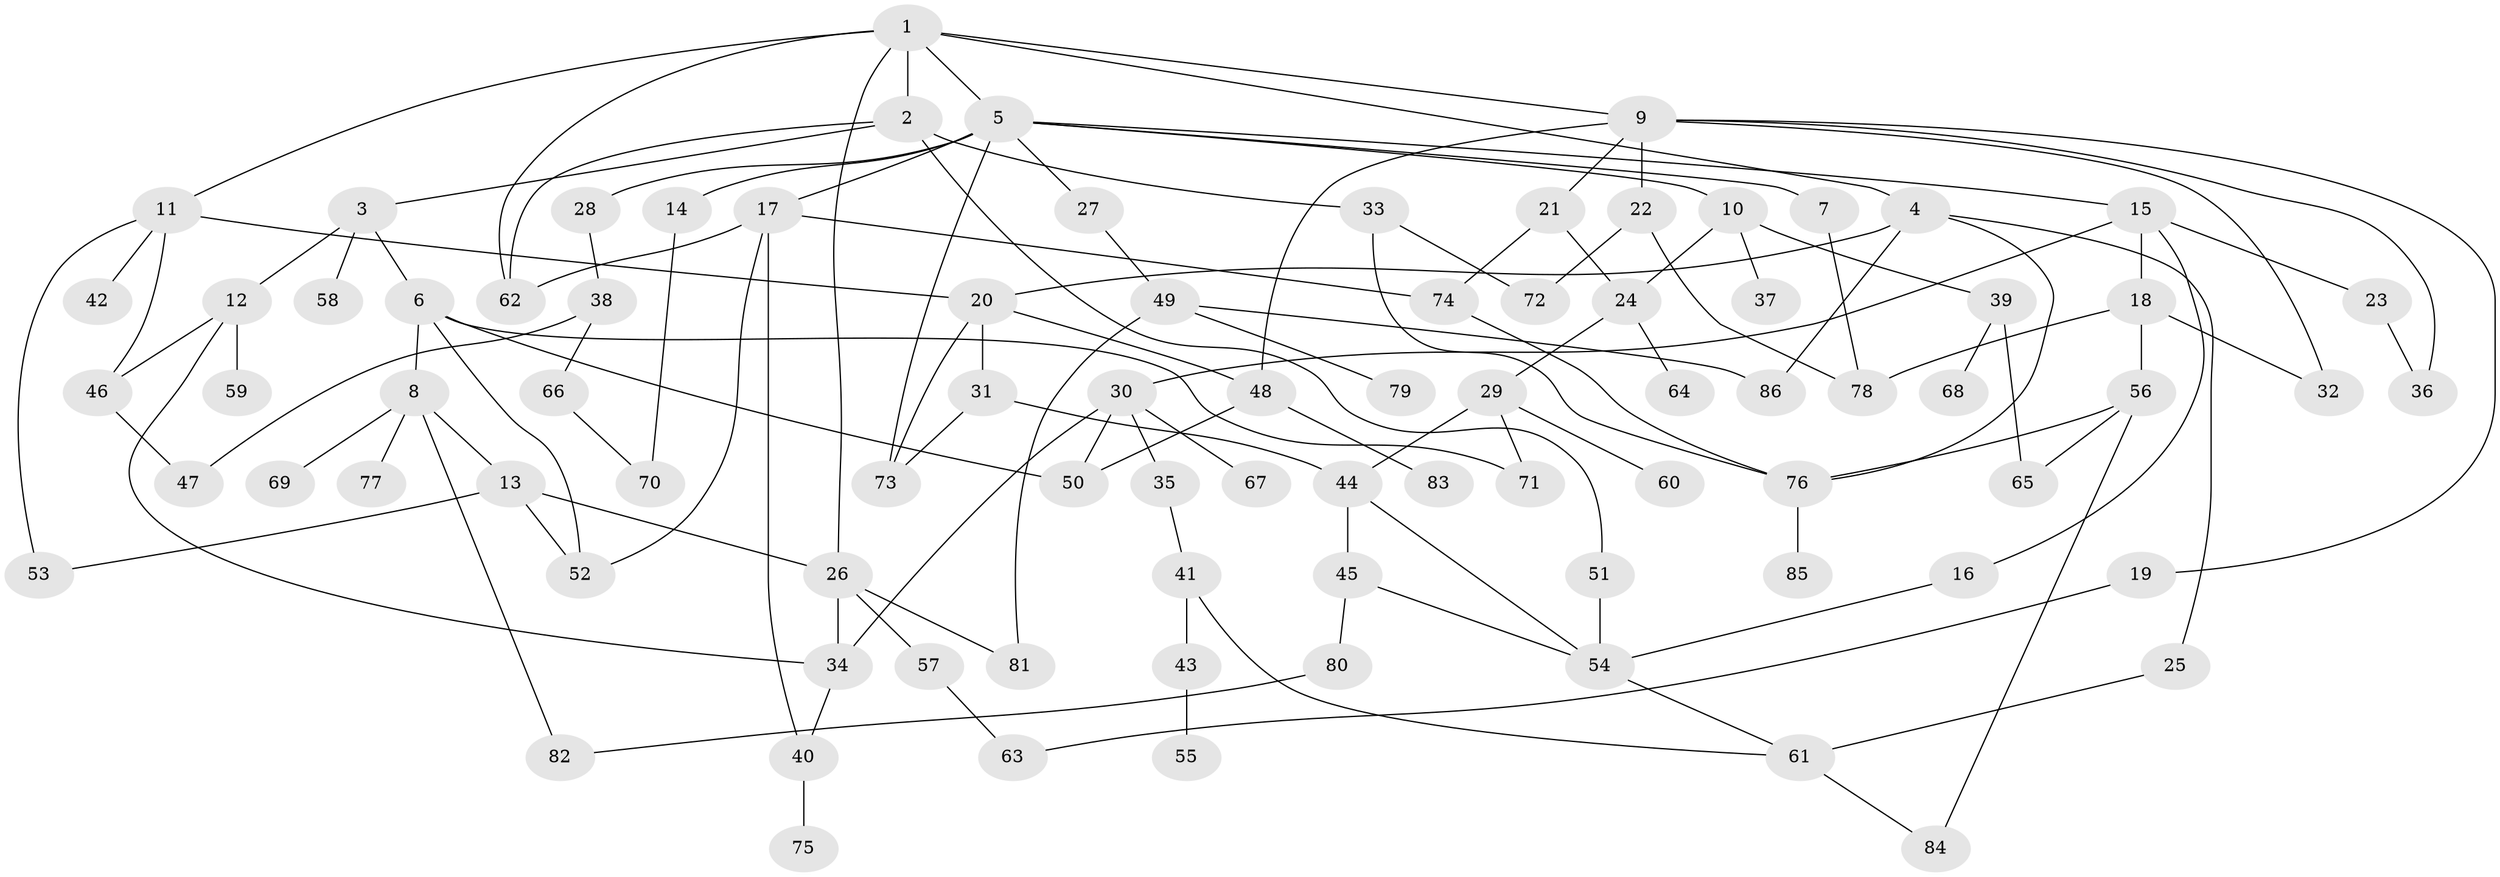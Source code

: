 // Generated by graph-tools (version 1.1) at 2025/10/02/27/25 16:10:51]
// undirected, 86 vertices, 126 edges
graph export_dot {
graph [start="1"]
  node [color=gray90,style=filled];
  1;
  2;
  3;
  4;
  5;
  6;
  7;
  8;
  9;
  10;
  11;
  12;
  13;
  14;
  15;
  16;
  17;
  18;
  19;
  20;
  21;
  22;
  23;
  24;
  25;
  26;
  27;
  28;
  29;
  30;
  31;
  32;
  33;
  34;
  35;
  36;
  37;
  38;
  39;
  40;
  41;
  42;
  43;
  44;
  45;
  46;
  47;
  48;
  49;
  50;
  51;
  52;
  53;
  54;
  55;
  56;
  57;
  58;
  59;
  60;
  61;
  62;
  63;
  64;
  65;
  66;
  67;
  68;
  69;
  70;
  71;
  72;
  73;
  74;
  75;
  76;
  77;
  78;
  79;
  80;
  81;
  82;
  83;
  84;
  85;
  86;
  1 -- 2;
  1 -- 4;
  1 -- 5;
  1 -- 9;
  1 -- 11;
  1 -- 26;
  1 -- 62;
  2 -- 3;
  2 -- 33;
  2 -- 51;
  2 -- 62;
  3 -- 6;
  3 -- 12;
  3 -- 58;
  4 -- 20;
  4 -- 25;
  4 -- 76;
  4 -- 86;
  5 -- 7;
  5 -- 10;
  5 -- 14;
  5 -- 15;
  5 -- 17;
  5 -- 27;
  5 -- 28;
  5 -- 73;
  6 -- 8;
  6 -- 52;
  6 -- 71;
  6 -- 50;
  7 -- 78;
  8 -- 13;
  8 -- 69;
  8 -- 77;
  8 -- 82;
  9 -- 19;
  9 -- 21;
  9 -- 22;
  9 -- 32;
  9 -- 36;
  9 -- 48;
  10 -- 37;
  10 -- 39;
  10 -- 24;
  11 -- 42;
  11 -- 53;
  11 -- 20;
  11 -- 46;
  12 -- 46;
  12 -- 59;
  12 -- 34;
  13 -- 26;
  13 -- 52;
  13 -- 53;
  14 -- 70;
  15 -- 16;
  15 -- 18;
  15 -- 23;
  15 -- 30;
  16 -- 54;
  17 -- 40;
  17 -- 62;
  17 -- 52;
  17 -- 74;
  18 -- 56;
  18 -- 78;
  18 -- 32;
  19 -- 63;
  20 -- 31;
  20 -- 48;
  20 -- 73;
  21 -- 24;
  21 -- 74;
  22 -- 72;
  22 -- 78;
  23 -- 36;
  24 -- 29;
  24 -- 64;
  25 -- 61;
  26 -- 57;
  26 -- 81;
  26 -- 34;
  27 -- 49;
  28 -- 38;
  29 -- 44;
  29 -- 60;
  29 -- 71;
  30 -- 34;
  30 -- 35;
  30 -- 67;
  30 -- 50;
  31 -- 44;
  31 -- 73;
  33 -- 72;
  33 -- 76;
  34 -- 40;
  35 -- 41;
  38 -- 66;
  38 -- 47;
  39 -- 65;
  39 -- 68;
  40 -- 75;
  41 -- 43;
  41 -- 61;
  43 -- 55;
  44 -- 45;
  44 -- 54;
  45 -- 54;
  45 -- 80;
  46 -- 47;
  48 -- 50;
  48 -- 83;
  49 -- 79;
  49 -- 81;
  49 -- 86;
  51 -- 54;
  54 -- 61;
  56 -- 65;
  56 -- 84;
  56 -- 76;
  57 -- 63;
  61 -- 84;
  66 -- 70;
  74 -- 76;
  76 -- 85;
  80 -- 82;
}
